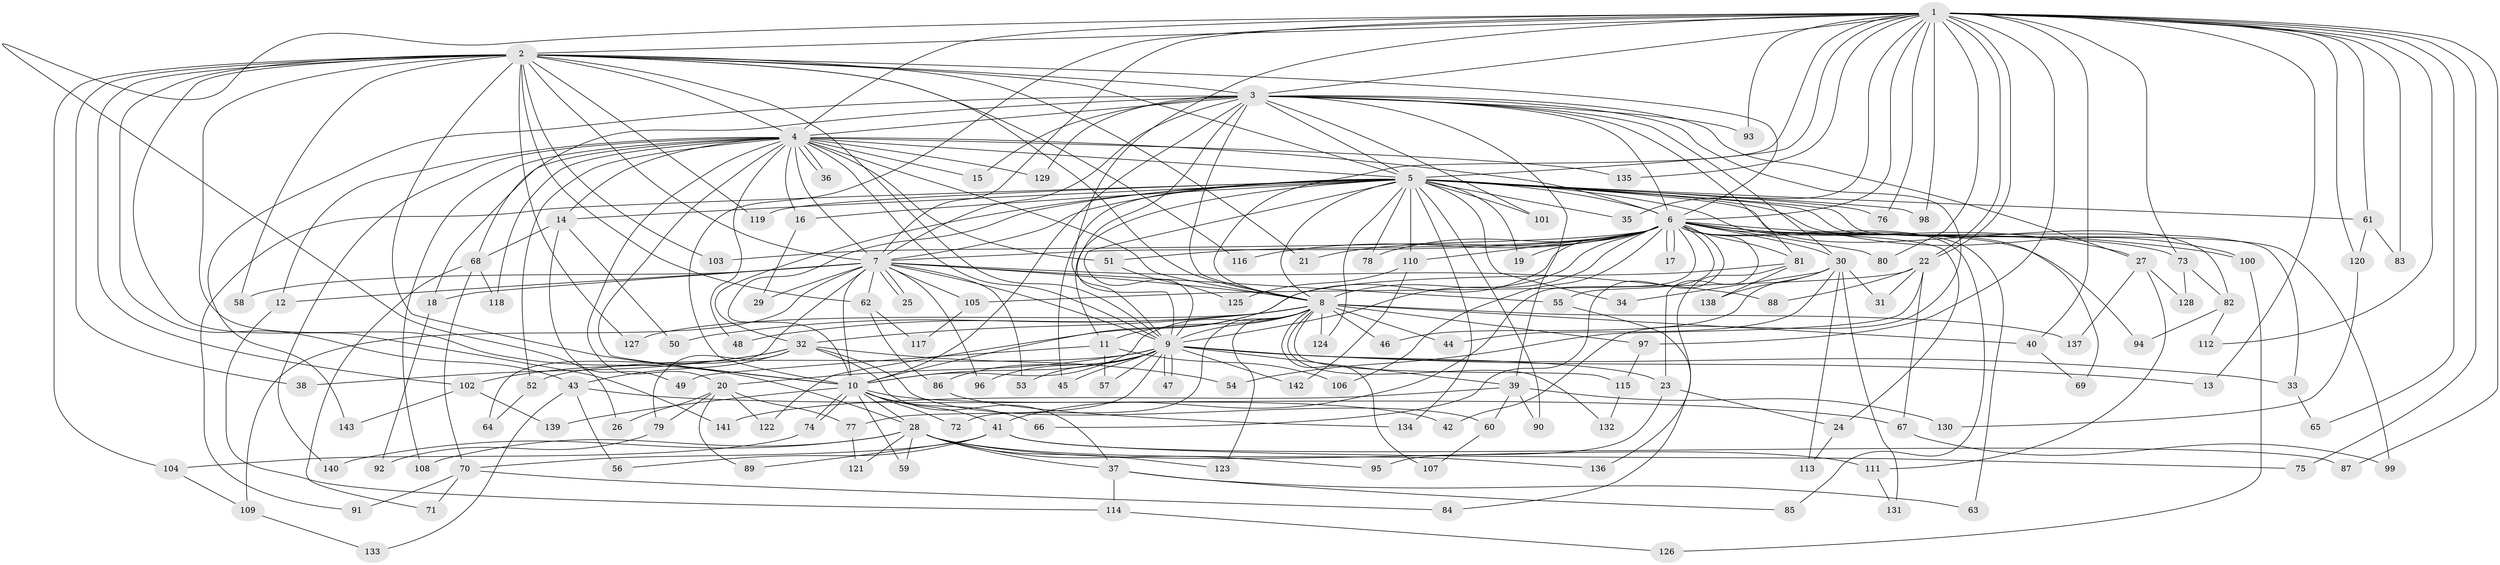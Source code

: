 // Generated by graph-tools (version 1.1) at 2025/34/03/09/25 02:34:42]
// undirected, 143 vertices, 311 edges
graph export_dot {
graph [start="1"]
  node [color=gray90,style=filled];
  1;
  2;
  3;
  4;
  5;
  6;
  7;
  8;
  9;
  10;
  11;
  12;
  13;
  14;
  15;
  16;
  17;
  18;
  19;
  20;
  21;
  22;
  23;
  24;
  25;
  26;
  27;
  28;
  29;
  30;
  31;
  32;
  33;
  34;
  35;
  36;
  37;
  38;
  39;
  40;
  41;
  42;
  43;
  44;
  45;
  46;
  47;
  48;
  49;
  50;
  51;
  52;
  53;
  54;
  55;
  56;
  57;
  58;
  59;
  60;
  61;
  62;
  63;
  64;
  65;
  66;
  67;
  68;
  69;
  70;
  71;
  72;
  73;
  74;
  75;
  76;
  77;
  78;
  79;
  80;
  81;
  82;
  83;
  84;
  85;
  86;
  87;
  88;
  89;
  90;
  91;
  92;
  93;
  94;
  95;
  96;
  97;
  98;
  99;
  100;
  101;
  102;
  103;
  104;
  105;
  106;
  107;
  108;
  109;
  110;
  111;
  112;
  113;
  114;
  115;
  116;
  117;
  118;
  119;
  120;
  121;
  122;
  123;
  124;
  125;
  126;
  127;
  128;
  129;
  130;
  131;
  132;
  133;
  134;
  135;
  136;
  137;
  138;
  139;
  140;
  141;
  142;
  143;
  1 -- 2;
  1 -- 3;
  1 -- 4;
  1 -- 5;
  1 -- 6;
  1 -- 7;
  1 -- 8;
  1 -- 9;
  1 -- 10;
  1 -- 13;
  1 -- 22;
  1 -- 22;
  1 -- 26;
  1 -- 35;
  1 -- 40;
  1 -- 61;
  1 -- 65;
  1 -- 73;
  1 -- 75;
  1 -- 76;
  1 -- 80;
  1 -- 83;
  1 -- 87;
  1 -- 93;
  1 -- 97;
  1 -- 98;
  1 -- 112;
  1 -- 120;
  1 -- 135;
  2 -- 3;
  2 -- 4;
  2 -- 5;
  2 -- 6;
  2 -- 7;
  2 -- 8;
  2 -- 9;
  2 -- 10;
  2 -- 21;
  2 -- 28;
  2 -- 38;
  2 -- 43;
  2 -- 58;
  2 -- 62;
  2 -- 102;
  2 -- 103;
  2 -- 104;
  2 -- 116;
  2 -- 119;
  2 -- 127;
  2 -- 141;
  3 -- 4;
  3 -- 5;
  3 -- 6;
  3 -- 7;
  3 -- 8;
  3 -- 9;
  3 -- 10;
  3 -- 15;
  3 -- 27;
  3 -- 30;
  3 -- 39;
  3 -- 42;
  3 -- 68;
  3 -- 81;
  3 -- 93;
  3 -- 101;
  3 -- 129;
  3 -- 143;
  4 -- 5;
  4 -- 6;
  4 -- 7;
  4 -- 8;
  4 -- 9;
  4 -- 10;
  4 -- 12;
  4 -- 14;
  4 -- 15;
  4 -- 16;
  4 -- 18;
  4 -- 20;
  4 -- 36;
  4 -- 36;
  4 -- 48;
  4 -- 51;
  4 -- 52;
  4 -- 108;
  4 -- 118;
  4 -- 129;
  4 -- 135;
  4 -- 140;
  5 -- 6;
  5 -- 7;
  5 -- 8;
  5 -- 9;
  5 -- 10;
  5 -- 11;
  5 -- 14;
  5 -- 16;
  5 -- 19;
  5 -- 32;
  5 -- 33;
  5 -- 34;
  5 -- 35;
  5 -- 45;
  5 -- 61;
  5 -- 69;
  5 -- 76;
  5 -- 78;
  5 -- 82;
  5 -- 90;
  5 -- 91;
  5 -- 98;
  5 -- 99;
  5 -- 100;
  5 -- 101;
  5 -- 110;
  5 -- 119;
  5 -- 124;
  5 -- 134;
  6 -- 7;
  6 -- 8;
  6 -- 9;
  6 -- 10;
  6 -- 17;
  6 -- 17;
  6 -- 19;
  6 -- 21;
  6 -- 23;
  6 -- 24;
  6 -- 27;
  6 -- 30;
  6 -- 41;
  6 -- 51;
  6 -- 55;
  6 -- 63;
  6 -- 66;
  6 -- 73;
  6 -- 78;
  6 -- 80;
  6 -- 81;
  6 -- 85;
  6 -- 94;
  6 -- 100;
  6 -- 103;
  6 -- 106;
  6 -- 110;
  6 -- 116;
  7 -- 8;
  7 -- 9;
  7 -- 10;
  7 -- 12;
  7 -- 18;
  7 -- 25;
  7 -- 25;
  7 -- 29;
  7 -- 53;
  7 -- 55;
  7 -- 58;
  7 -- 62;
  7 -- 64;
  7 -- 88;
  7 -- 96;
  7 -- 105;
  7 -- 109;
  8 -- 9;
  8 -- 10;
  8 -- 11;
  8 -- 32;
  8 -- 40;
  8 -- 44;
  8 -- 46;
  8 -- 48;
  8 -- 50;
  8 -- 72;
  8 -- 97;
  8 -- 107;
  8 -- 115;
  8 -- 123;
  8 -- 124;
  8 -- 127;
  8 -- 132;
  8 -- 137;
  9 -- 10;
  9 -- 13;
  9 -- 20;
  9 -- 23;
  9 -- 33;
  9 -- 39;
  9 -- 45;
  9 -- 47;
  9 -- 47;
  9 -- 52;
  9 -- 53;
  9 -- 57;
  9 -- 77;
  9 -- 86;
  9 -- 96;
  9 -- 142;
  10 -- 28;
  10 -- 41;
  10 -- 42;
  10 -- 59;
  10 -- 66;
  10 -- 72;
  10 -- 74;
  10 -- 74;
  10 -- 139;
  11 -- 49;
  11 -- 57;
  11 -- 106;
  12 -- 114;
  14 -- 49;
  14 -- 50;
  14 -- 68;
  16 -- 29;
  18 -- 92;
  20 -- 26;
  20 -- 77;
  20 -- 79;
  20 -- 89;
  20 -- 122;
  22 -- 31;
  22 -- 54;
  22 -- 67;
  22 -- 88;
  22 -- 105;
  23 -- 24;
  23 -- 95;
  24 -- 113;
  27 -- 111;
  27 -- 128;
  27 -- 137;
  28 -- 37;
  28 -- 59;
  28 -- 95;
  28 -- 108;
  28 -- 111;
  28 -- 121;
  28 -- 123;
  28 -- 136;
  28 -- 140;
  30 -- 31;
  30 -- 34;
  30 -- 44;
  30 -- 46;
  30 -- 113;
  30 -- 131;
  30 -- 138;
  32 -- 37;
  32 -- 38;
  32 -- 43;
  32 -- 54;
  32 -- 60;
  32 -- 79;
  32 -- 102;
  33 -- 65;
  37 -- 63;
  37 -- 85;
  37 -- 114;
  39 -- 60;
  39 -- 90;
  39 -- 130;
  39 -- 141;
  40 -- 69;
  41 -- 56;
  41 -- 70;
  41 -- 75;
  41 -- 87;
  41 -- 89;
  43 -- 56;
  43 -- 67;
  43 -- 133;
  51 -- 125;
  52 -- 64;
  55 -- 84;
  60 -- 107;
  61 -- 83;
  61 -- 120;
  62 -- 86;
  62 -- 117;
  67 -- 99;
  68 -- 70;
  68 -- 71;
  68 -- 118;
  70 -- 71;
  70 -- 84;
  70 -- 91;
  73 -- 82;
  73 -- 128;
  74 -- 104;
  77 -- 121;
  79 -- 92;
  81 -- 122;
  81 -- 136;
  81 -- 138;
  82 -- 94;
  82 -- 112;
  86 -- 134;
  97 -- 115;
  100 -- 126;
  102 -- 139;
  102 -- 143;
  104 -- 109;
  105 -- 117;
  109 -- 133;
  110 -- 125;
  110 -- 142;
  111 -- 131;
  114 -- 126;
  115 -- 132;
  120 -- 130;
}
